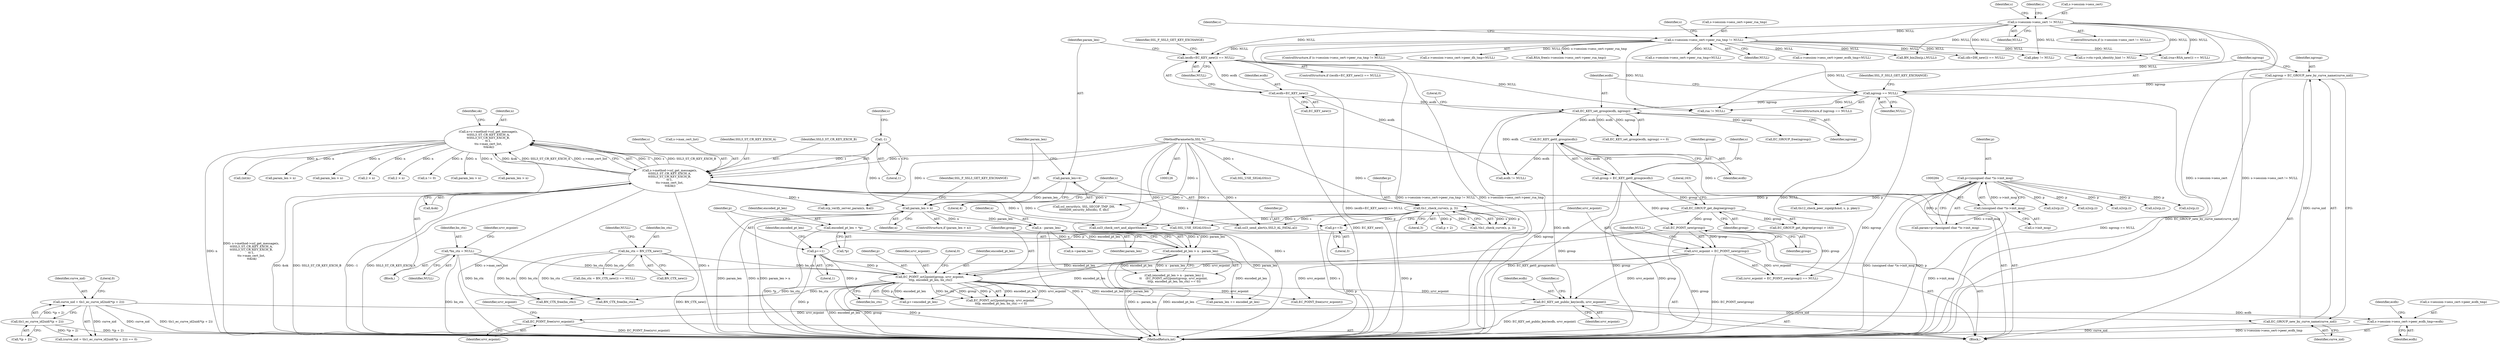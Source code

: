 digraph "0_openssl_b15f8769644b00ef7283521593360b7b2135cb63@pointer" {
"1001386" [label="(Call,EC_KEY_set_public_key(ecdh, srvr_ecpoint))"];
"1001265" [label="(Call,EC_KEY_get0_group(ecdh))"];
"1001252" [label="(Call,EC_KEY_set_group(ecdh, ngroup))"];
"1001187" [label="(Call,ecdh=EC_KEY_new())"];
"1001242" [label="(Call,ngroup == NULL)"];
"1001237" [label="(Call,ngroup = EC_GROUP_new_by_curve_name(curve_nid))"];
"1001239" [label="(Call,EC_GROUP_new_by_curve_name(curve_nid))"];
"1001221" [label="(Call,curve_nid = tls1_ec_curve_id2nid(*(p + 2)))"];
"1001223" [label="(Call,tls1_ec_curve_id2nid(*(p + 2)))"];
"1001186" [label="(Call,(ecdh=EC_KEY_new()) == NULL)"];
"1000298" [label="(Call,s->session->sess_cert->peer_rsa_tmp != NULL)"];
"1000289" [label="(Call,s->session->sess_cert != NULL)"];
"1001295" [label="(Call,srvr_ecpoint = EC_POINT_new(group))"];
"1001297" [label="(Call,EC_POINT_new(group))"];
"1001278" [label="(Call,EC_GROUP_get_degree(group))"];
"1001263" [label="(Call,group = EC_KEY_get0_group(ecdh))"];
"1001325" [label="(Call,EC_POINT_oct2point(group, srvr_ecpoint, \n\t\t\tp, encoded_pt_len, bn_ctx))"];
"1001314" [label="(Call,p+=1)"];
"1001289" [label="(Call,p+=3)"];
"1001210" [label="(Call,tls1_check_curve(s, p, 3))"];
"1000183" [label="(Call,s->method->ssl_get_message(s,\n\t\tSSL3_ST_CR_KEY_EXCH_A,\n\t\tSSL3_ST_CR_KEY_EXCH_B,\n\t\t-1,\n\t\ts->max_cert_list,\n \t\t&ok))"];
"1000127" [label="(MethodParameterIn,SSL *s)"];
"1000187" [label="(Call,-1)"];
"1000281" [label="(Call,p=(unsigned char *)s->init_msg)"];
"1000283" [label="(Call,(unsigned char *)s->init_msg)"];
"1001319" [label="(Call,encoded_pt_len > n - param_len)"];
"1001310" [label="(Call,encoded_pt_len = *p)"];
"1001321" [label="(Call,n - param_len)"];
"1001200" [label="(Call,param_len > n)"];
"1001196" [label="(Call,param_len=4)"];
"1000181" [label="(Call,n=s->method->ssl_get_message(s,\n\t\tSSL3_ST_CR_KEY_EXCH_A,\n\t\tSSL3_ST_CR_KEY_EXCH_B,\n\t\t-1,\n\t\ts->max_cert_list,\n \t\t&ok))"];
"1000163" [label="(Call,*bn_ctx = NULL)"];
"1001301" [label="(Call,bn_ctx = BN_CTX_new())"];
"1001389" [label="(Call,s->session->sess_cert->peer_ecdh_tmp=ecdh)"];
"1001406" [label="(Call,EC_POINT_free(srvr_ecpoint))"];
"1000465" [label="(Call,s->ctx->psk_identity_hint != NULL)"];
"1001223" [label="(Call,tls1_ec_curve_id2nid(*(p + 2)))"];
"1000281" [label="(Call,p=(unsigned char *)s->init_msg)"];
"1000282" [label="(Identifier,p)"];
"1001222" [label="(Identifier,curve_nid)"];
"1001187" [label="(Call,ecdh=EC_KEY_new())"];
"1001242" [label="(Call,ngroup == NULL)"];
"1001193" [label="(Identifier,SSL_F_SSL3_GET_KEY_EXCHANGE)"];
"1001298" [label="(Identifier,group)"];
"1001755" [label="(Call,BN_CTX_free(bn_ctx))"];
"1001295" [label="(Call,srvr_ecpoint = EC_POINT_new(group))"];
"1000192" [label="(Call,&ok)"];
"1001188" [label="(Identifier,ecdh)"];
"1001221" [label="(Call,curve_nid = tls1_ec_curve_id2nid(*(p + 2)))"];
"1000198" [label="(Call,(int)n)"];
"1001521" [label="(Call,SSL_USE_SIGALGS(s))"];
"1000297" [label="(ControlStructure,if (s->session->sess_cert->peer_rsa_tmp != NULL))"];
"1001736" [label="(Call,ssl3_send_alert(s,SSL3_AL_FATAL,al))"];
"1001318" [label="(Call,(encoded_pt_len > n - param_len) ||\n\t\t    (EC_POINT_oct2point(group, srvr_ecpoint, \n\t\t\tp, encoded_pt_len, bn_ctx) == 0))"];
"1000413" [label="(Call,param_len > n)"];
"1000342" [label="(Call,s->session->sess_cert->peer_dh_tmp=NULL)"];
"1001327" [label="(Identifier,srvr_ecpoint)"];
"1000189" [label="(Call,s->max_cert_list)"];
"1000794" [label="(Call,param_len > n)"];
"1001757" [label="(Call,EC_POINT_free(srvr_ecpoint))"];
"1001478" [label="(Call,2 > n)"];
"1001224" [label="(Call,*(p + 2))"];
"1001486" [label="(Call,n2s(p,i))"];
"1000551" [label="(Call,BN_bin2bn(p,i,NULL))"];
"1001337" [label="(Call,param_len += encoded_pt_len)"];
"1001771" [label="(MethodReturn,int)"];
"1001304" [label="(Identifier,NULL)"];
"1001200" [label="(Call,param_len > n)"];
"1000181" [label="(Call,n=s->method->ssl_get_message(s,\n\t\tSSL3_ST_CR_KEY_EXCH_A,\n\t\tSSL3_ST_CR_KEY_EXCH_B,\n\t\t-1,\n\t\ts->max_cert_list,\n \t\t&ok))"];
"1000302" [label="(Identifier,s)"];
"1001397" [label="(Identifier,ecdh)"];
"1000182" [label="(Identifier,n)"];
"1001324" [label="(Call,EC_POINT_oct2point(group, srvr_ecpoint, \n\t\t\tp, encoded_pt_len, bn_ctx) == 0)"];
"1001201" [label="(Identifier,param_len)"];
"1001253" [label="(Identifier,ecdh)"];
"1001189" [label="(Call,EC_KEY_new())"];
"1000183" [label="(Call,s->method->ssl_get_message(s,\n\t\tSSL3_ST_CR_KEY_EXCH_A,\n\t\tSSL3_ST_CR_KEY_EXCH_B,\n\t\t-1,\n\t\ts->max_cert_list,\n \t\t&ok))"];
"1001205" [label="(Identifier,SSL_F_SSL3_GET_KEY_EXCHANGE)"];
"1001389" [label="(Call,s->session->sess_cert->peer_ecdh_tmp=ecdh)"];
"1001296" [label="(Identifier,srvr_ecpoint)"];
"1000163" [label="(Call,*bn_ctx = NULL)"];
"1000312" [label="(Identifier,s)"];
"1001251" [label="(Call,EC_KEY_set_group(ecdh, ngroup) == 0)"];
"1001261" [label="(Call,EC_GROUP_free(ngroup))"];
"1001225" [label="(Call,p + 2)"];
"1001279" [label="(Identifier,group)"];
"1001315" [label="(Identifier,p)"];
"1001264" [label="(Identifier,group)"];
"1001190" [label="(Identifier,NULL)"];
"1000936" [label="(Call,(dh=DH_new()) == NULL)"];
"1000185" [label="(Identifier,SSL3_ST_CR_KEY_EXCH_A)"];
"1001433" [label="(Call,2 > n)"];
"1000298" [label="(Call,s->session->sess_cert->peer_rsa_tmp != NULL)"];
"1001210" [label="(Call,tls1_check_curve(s, p, 3))"];
"1000128" [label="(Block,)"];
"1001387" [label="(Identifier,ecdh)"];
"1001228" [label="(Literal,0)"];
"1001713" [label="(Call,ssl3_check_cert_and_algorithm(s))"];
"1001316" [label="(Literal,1)"];
"1000285" [label="(Call,s->init_msg)"];
"1000295" [label="(Identifier,NULL)"];
"1001320" [label="(Identifier,encoded_pt_len)"];
"1001407" [label="(Identifier,srvr_ecpoint)"];
"1001238" [label="(Identifier,ngroup)"];
"1000727" [label="(Call,srp_verify_server_param(s, &al))"];
"1000188" [label="(Literal,1)"];
"1000802" [label="(Call,n2s(p,i))"];
"1000279" [label="(Call,param=p=(unsigned char *)s->init_msg)"];
"1001244" [label="(Identifier,NULL)"];
"1001401" [label="(Call,BN_CTX_free(bn_ctx))"];
"1001319" [label="(Call,encoded_pt_len > n - param_len)"];
"1001399" [label="(Identifier,ecdh)"];
"1001310" [label="(Call,encoded_pt_len = *p)"];
"1001199" [label="(ControlStructure,if (param_len > n))"];
"1001266" [label="(Identifier,ecdh)"];
"1001278" [label="(Call,EC_GROUP_get_degree(group))"];
"1001299" [label="(Identifier,NULL)"];
"1001323" [label="(Identifier,param_len)"];
"1001428" [label="(Call,SSL_USE_SIGALGS(s))"];
"1001720" [label="(Call,n != 0)"];
"1001321" [label="(Call,n - param_len)"];
"1001325" [label="(Call,EC_POINT_oct2point(group, srvr_ecpoint, \n\t\t\tp, encoded_pt_len, bn_ctx))"];
"1000283" [label="(Call,(unsigned char *)s->init_msg)"];
"1001182" [label="(Block,)"];
"1001443" [label="(Call,tls12_check_peer_sigalg(&md, s, p, pkey))"];
"1001255" [label="(Literal,0)"];
"1000308" [label="(Call,RSA_free(s->session->sess_cert->peer_rsa_tmp))"];
"1001343" [label="(Call,p+=encoded_pt_len)"];
"1000421" [label="(Call,n2s(p,i))"];
"1001311" [label="(Identifier,encoded_pt_len)"];
"1000164" [label="(Identifier,bn_ctx)"];
"1001340" [label="(Call,n-=param_len)"];
"1001273" [label="(Identifier,s)"];
"1001291" [label="(Literal,3)"];
"1001237" [label="(Call,ngroup = EC_GROUP_new_by_curve_name(curve_nid))"];
"1000165" [label="(Identifier,NULL)"];
"1000382" [label="(Identifier,s)"];
"1001423" [label="(Call,pkey != NULL)"];
"1001211" [label="(Identifier,s)"];
"1001744" [label="(Call,rsa != NULL)"];
"1001209" [label="(Call,!tls1_check_curve(s, p, 3))"];
"1001186" [label="(Call,(ecdh=EC_KEY_new()) == NULL)"];
"1000187" [label="(Call,-1)"];
"1001240" [label="(Identifier,curve_nid)"];
"1001185" [label="(ControlStructure,if ((ecdh=EC_KEY_new()) == NULL))"];
"1001406" [label="(Call,EC_POINT_free(srvr_ecpoint))"];
"1000780" [label="(Call,(rsa=RSA_new()) == NULL)"];
"1001096" [label="(Call,ssl_security(s, SSL_SECOP_TMP_DH,\n\t\t\t\t\t\tDH_security_bits(dh), 0, dh))"];
"1001294" [label="(Call,(srvr_ecpoint = EC_POINT_new(group)) == NULL)"];
"1000196" [label="(Identifier,ok)"];
"1000329" [label="(Identifier,s)"];
"1000127" [label="(MethodParameterIn,SSL *s)"];
"1001390" [label="(Call,s->session->sess_cert->peer_ecdh_tmp)"];
"1001239" [label="(Call,EC_GROUP_new_by_curve_name(curve_nid))"];
"1001330" [label="(Identifier,bn_ctx)"];
"1001328" [label="(Identifier,p)"];
"1000289" [label="(Call,s->session->sess_cert != NULL)"];
"1001303" [label="(Call,BN_CTX_new())"];
"1001326" [label="(Identifier,group)"];
"1001760" [label="(Call,ecdh != NULL)"];
"1000299" [label="(Call,s->session->sess_cert->peer_rsa_tmp)"];
"1001331" [label="(Literal,0)"];
"1000950" [label="(Call,param_len > n)"];
"1001212" [label="(Identifier,p)"];
"1000190" [label="(Identifier,s)"];
"1001196" [label="(Call,param_len=4)"];
"1001314" [label="(Call,p+=1)"];
"1001254" [label="(Identifier,ngroup)"];
"1001241" [label="(ControlStructure,if (ngroup == NULL))"];
"1001329" [label="(Identifier,encoded_pt_len)"];
"1000526" [label="(Call,n2s(p,i))"];
"1001297" [label="(Call,EC_POINT_new(group))"];
"1001290" [label="(Identifier,p)"];
"1001198" [label="(Literal,4)"];
"1000168" [label="(Identifier,srvr_ecpoint)"];
"1000316" [label="(Call,s->session->sess_cert->peer_rsa_tmp=NULL)"];
"1001220" [label="(Call,(curve_nid = tls1_ec_curve_id2nid(*(p + 2))) == 0)"];
"1000186" [label="(Identifier,SSL3_ST_CR_KEY_EXCH_B)"];
"1001393" [label="(Identifier,s)"];
"1001289" [label="(Call,p+=3)"];
"1000518" [label="(Call,param_len > n)"];
"1001277" [label="(Call,EC_GROUP_get_degree(group) > 163)"];
"1000958" [label="(Call,n2s(p,i))"];
"1001312" [label="(Call,*p)"];
"1001280" [label="(Literal,163)"];
"1001388" [label="(Identifier,srvr_ecpoint)"];
"1000290" [label="(Call,s->session->sess_cert)"];
"1001301" [label="(Call,bn_ctx = BN_CTX_new())"];
"1000184" [label="(Identifier,s)"];
"1001265" [label="(Call,EC_KEY_get0_group(ecdh))"];
"1001322" [label="(Identifier,n)"];
"1001252" [label="(Call,EC_KEY_set_group(ecdh, ngroup))"];
"1001247" [label="(Identifier,SSL_F_SSL3_GET_KEY_EXCHANGE)"];
"1000306" [label="(Identifier,NULL)"];
"1001302" [label="(Identifier,bn_ctx)"];
"1001197" [label="(Identifier,param_len)"];
"1001213" [label="(Literal,3)"];
"1001300" [label="(Call,(bn_ctx = BN_CTX_new()) == NULL)"];
"1000288" [label="(ControlStructure,if (s->session->sess_cert != NULL))"];
"1001263" [label="(Call,group = EC_KEY_get0_group(ecdh))"];
"1001386" [label="(Call,EC_KEY_set_public_key(ecdh, srvr_ecpoint))"];
"1001202" [label="(Identifier,n)"];
"1000368" [label="(Call,s->session->sess_cert->peer_ecdh_tmp=NULL)"];
"1001243" [label="(Identifier,ngroup)"];
"1001409" [label="(Identifier,srvr_ecpoint)"];
"1001386" -> "1001182"  [label="AST: "];
"1001386" -> "1001388"  [label="CFG: "];
"1001387" -> "1001386"  [label="AST: "];
"1001388" -> "1001386"  [label="AST: "];
"1001393" -> "1001386"  [label="CFG: "];
"1001386" -> "1001771"  [label="DDG: EC_KEY_set_public_key(ecdh, srvr_ecpoint)"];
"1001265" -> "1001386"  [label="DDG: ecdh"];
"1001295" -> "1001386"  [label="DDG: srvr_ecpoint"];
"1001325" -> "1001386"  [label="DDG: srvr_ecpoint"];
"1001386" -> "1001389"  [label="DDG: ecdh"];
"1001386" -> "1001406"  [label="DDG: srvr_ecpoint"];
"1001265" -> "1001263"  [label="AST: "];
"1001265" -> "1001266"  [label="CFG: "];
"1001266" -> "1001265"  [label="AST: "];
"1001263" -> "1001265"  [label="CFG: "];
"1001265" -> "1001263"  [label="DDG: ecdh"];
"1001252" -> "1001265"  [label="DDG: ecdh"];
"1001265" -> "1001760"  [label="DDG: ecdh"];
"1001252" -> "1001251"  [label="AST: "];
"1001252" -> "1001254"  [label="CFG: "];
"1001253" -> "1001252"  [label="AST: "];
"1001254" -> "1001252"  [label="AST: "];
"1001255" -> "1001252"  [label="CFG: "];
"1001252" -> "1001771"  [label="DDG: ngroup"];
"1001252" -> "1001251"  [label="DDG: ecdh"];
"1001252" -> "1001251"  [label="DDG: ngroup"];
"1001187" -> "1001252"  [label="DDG: ecdh"];
"1001242" -> "1001252"  [label="DDG: ngroup"];
"1001252" -> "1001261"  [label="DDG: ngroup"];
"1001252" -> "1001760"  [label="DDG: ecdh"];
"1001187" -> "1001186"  [label="AST: "];
"1001187" -> "1001189"  [label="CFG: "];
"1001188" -> "1001187"  [label="AST: "];
"1001189" -> "1001187"  [label="AST: "];
"1001190" -> "1001187"  [label="CFG: "];
"1001187" -> "1001771"  [label="DDG: EC_KEY_new()"];
"1001187" -> "1001186"  [label="DDG: ecdh"];
"1001187" -> "1001760"  [label="DDG: ecdh"];
"1001242" -> "1001241"  [label="AST: "];
"1001242" -> "1001244"  [label="CFG: "];
"1001243" -> "1001242"  [label="AST: "];
"1001244" -> "1001242"  [label="AST: "];
"1001247" -> "1001242"  [label="CFG: "];
"1001253" -> "1001242"  [label="CFG: "];
"1001242" -> "1001771"  [label="DDG: ngroup"];
"1001242" -> "1001771"  [label="DDG: ngroup == NULL"];
"1001237" -> "1001242"  [label="DDG: ngroup"];
"1001186" -> "1001242"  [label="DDG: NULL"];
"1001242" -> "1001294"  [label="DDG: NULL"];
"1001242" -> "1001744"  [label="DDG: NULL"];
"1001237" -> "1001182"  [label="AST: "];
"1001237" -> "1001239"  [label="CFG: "];
"1001238" -> "1001237"  [label="AST: "];
"1001239" -> "1001237"  [label="AST: "];
"1001243" -> "1001237"  [label="CFG: "];
"1001237" -> "1001771"  [label="DDG: EC_GROUP_new_by_curve_name(curve_nid)"];
"1001239" -> "1001237"  [label="DDG: curve_nid"];
"1001239" -> "1001240"  [label="CFG: "];
"1001240" -> "1001239"  [label="AST: "];
"1001239" -> "1001771"  [label="DDG: curve_nid"];
"1001221" -> "1001239"  [label="DDG: curve_nid"];
"1001221" -> "1001220"  [label="AST: "];
"1001221" -> "1001223"  [label="CFG: "];
"1001222" -> "1001221"  [label="AST: "];
"1001223" -> "1001221"  [label="AST: "];
"1001228" -> "1001221"  [label="CFG: "];
"1001221" -> "1001771"  [label="DDG: tls1_ec_curve_id2nid(*(p + 2))"];
"1001221" -> "1001771"  [label="DDG: curve_nid"];
"1001221" -> "1001220"  [label="DDG: curve_nid"];
"1001223" -> "1001221"  [label="DDG: *(p + 2)"];
"1001223" -> "1001224"  [label="CFG: "];
"1001224" -> "1001223"  [label="AST: "];
"1001223" -> "1001771"  [label="DDG: *(p + 2)"];
"1001223" -> "1001220"  [label="DDG: *(p + 2)"];
"1001186" -> "1001185"  [label="AST: "];
"1001186" -> "1001190"  [label="CFG: "];
"1001190" -> "1001186"  [label="AST: "];
"1001193" -> "1001186"  [label="CFG: "];
"1001197" -> "1001186"  [label="CFG: "];
"1001186" -> "1001771"  [label="DDG: (ecdh=EC_KEY_new()) == NULL"];
"1000298" -> "1001186"  [label="DDG: NULL"];
"1000289" -> "1001186"  [label="DDG: NULL"];
"1001186" -> "1001744"  [label="DDG: NULL"];
"1000298" -> "1000297"  [label="AST: "];
"1000298" -> "1000306"  [label="CFG: "];
"1000299" -> "1000298"  [label="AST: "];
"1000306" -> "1000298"  [label="AST: "];
"1000312" -> "1000298"  [label="CFG: "];
"1000329" -> "1000298"  [label="CFG: "];
"1000298" -> "1001771"  [label="DDG: s->session->sess_cert->peer_rsa_tmp != NULL"];
"1000298" -> "1001771"  [label="DDG: s->session->sess_cert->peer_rsa_tmp"];
"1000289" -> "1000298"  [label="DDG: NULL"];
"1000298" -> "1000308"  [label="DDG: s->session->sess_cert->peer_rsa_tmp"];
"1000298" -> "1000316"  [label="DDG: NULL"];
"1000298" -> "1000342"  [label="DDG: NULL"];
"1000298" -> "1000368"  [label="DDG: NULL"];
"1000298" -> "1000465"  [label="DDG: NULL"];
"1000298" -> "1000551"  [label="DDG: NULL"];
"1000298" -> "1000780"  [label="DDG: NULL"];
"1000298" -> "1000936"  [label="DDG: NULL"];
"1000298" -> "1001423"  [label="DDG: NULL"];
"1000298" -> "1001744"  [label="DDG: NULL"];
"1000289" -> "1000288"  [label="AST: "];
"1000289" -> "1000295"  [label="CFG: "];
"1000290" -> "1000289"  [label="AST: "];
"1000295" -> "1000289"  [label="AST: "];
"1000302" -> "1000289"  [label="CFG: "];
"1000382" -> "1000289"  [label="CFG: "];
"1000289" -> "1001771"  [label="DDG: s->session->sess_cert"];
"1000289" -> "1001771"  [label="DDG: s->session->sess_cert != NULL"];
"1000289" -> "1000465"  [label="DDG: NULL"];
"1000289" -> "1000551"  [label="DDG: NULL"];
"1000289" -> "1000780"  [label="DDG: NULL"];
"1000289" -> "1000936"  [label="DDG: NULL"];
"1000289" -> "1001423"  [label="DDG: NULL"];
"1000289" -> "1001744"  [label="DDG: NULL"];
"1001295" -> "1001294"  [label="AST: "];
"1001295" -> "1001297"  [label="CFG: "];
"1001296" -> "1001295"  [label="AST: "];
"1001297" -> "1001295"  [label="AST: "];
"1001299" -> "1001295"  [label="CFG: "];
"1001295" -> "1001771"  [label="DDG: EC_POINT_new(group)"];
"1001295" -> "1001294"  [label="DDG: srvr_ecpoint"];
"1001297" -> "1001295"  [label="DDG: group"];
"1001295" -> "1001325"  [label="DDG: srvr_ecpoint"];
"1001295" -> "1001757"  [label="DDG: srvr_ecpoint"];
"1001297" -> "1001298"  [label="CFG: "];
"1001298" -> "1001297"  [label="AST: "];
"1001297" -> "1001771"  [label="DDG: group"];
"1001297" -> "1001294"  [label="DDG: group"];
"1001278" -> "1001297"  [label="DDG: group"];
"1001263" -> "1001297"  [label="DDG: group"];
"1001297" -> "1001325"  [label="DDG: group"];
"1001278" -> "1001277"  [label="AST: "];
"1001278" -> "1001279"  [label="CFG: "];
"1001279" -> "1001278"  [label="AST: "];
"1001280" -> "1001278"  [label="CFG: "];
"1001278" -> "1001771"  [label="DDG: group"];
"1001278" -> "1001277"  [label="DDG: group"];
"1001263" -> "1001278"  [label="DDG: group"];
"1001263" -> "1001182"  [label="AST: "];
"1001264" -> "1001263"  [label="AST: "];
"1001273" -> "1001263"  [label="CFG: "];
"1001263" -> "1001771"  [label="DDG: EC_KEY_get0_group(ecdh)"];
"1001263" -> "1001771"  [label="DDG: group"];
"1001325" -> "1001324"  [label="AST: "];
"1001325" -> "1001330"  [label="CFG: "];
"1001326" -> "1001325"  [label="AST: "];
"1001327" -> "1001325"  [label="AST: "];
"1001328" -> "1001325"  [label="AST: "];
"1001329" -> "1001325"  [label="AST: "];
"1001330" -> "1001325"  [label="AST: "];
"1001331" -> "1001325"  [label="CFG: "];
"1001325" -> "1001771"  [label="DDG: encoded_pt_len"];
"1001325" -> "1001771"  [label="DDG: group"];
"1001325" -> "1001771"  [label="DDG: p"];
"1001325" -> "1001324"  [label="DDG: encoded_pt_len"];
"1001325" -> "1001324"  [label="DDG: srvr_ecpoint"];
"1001325" -> "1001324"  [label="DDG: bn_ctx"];
"1001325" -> "1001324"  [label="DDG: group"];
"1001325" -> "1001324"  [label="DDG: p"];
"1001314" -> "1001325"  [label="DDG: p"];
"1001319" -> "1001325"  [label="DDG: encoded_pt_len"];
"1000163" -> "1001325"  [label="DDG: bn_ctx"];
"1001301" -> "1001325"  [label="DDG: bn_ctx"];
"1001325" -> "1001337"  [label="DDG: encoded_pt_len"];
"1001325" -> "1001343"  [label="DDG: encoded_pt_len"];
"1001325" -> "1001343"  [label="DDG: p"];
"1001325" -> "1001401"  [label="DDG: bn_ctx"];
"1001325" -> "1001755"  [label="DDG: bn_ctx"];
"1001325" -> "1001757"  [label="DDG: srvr_ecpoint"];
"1001314" -> "1001182"  [label="AST: "];
"1001314" -> "1001316"  [label="CFG: "];
"1001315" -> "1001314"  [label="AST: "];
"1001316" -> "1001314"  [label="AST: "];
"1001320" -> "1001314"  [label="CFG: "];
"1001314" -> "1001771"  [label="DDG: p"];
"1001289" -> "1001314"  [label="DDG: p"];
"1001314" -> "1001343"  [label="DDG: p"];
"1001289" -> "1001182"  [label="AST: "];
"1001289" -> "1001291"  [label="CFG: "];
"1001290" -> "1001289"  [label="AST: "];
"1001291" -> "1001289"  [label="AST: "];
"1001296" -> "1001289"  [label="CFG: "];
"1001289" -> "1001771"  [label="DDG: p"];
"1001210" -> "1001289"  [label="DDG: p"];
"1001210" -> "1001209"  [label="AST: "];
"1001210" -> "1001213"  [label="CFG: "];
"1001211" -> "1001210"  [label="AST: "];
"1001212" -> "1001210"  [label="AST: "];
"1001213" -> "1001210"  [label="AST: "];
"1001209" -> "1001210"  [label="CFG: "];
"1001210" -> "1001771"  [label="DDG: s"];
"1001210" -> "1001771"  [label="DDG: p"];
"1001210" -> "1001209"  [label="DDG: s"];
"1001210" -> "1001209"  [label="DDG: p"];
"1001210" -> "1001209"  [label="DDG: 3"];
"1000183" -> "1001210"  [label="DDG: s"];
"1000127" -> "1001210"  [label="DDG: s"];
"1000281" -> "1001210"  [label="DDG: p"];
"1001210" -> "1001225"  [label="DDG: p"];
"1001210" -> "1001428"  [label="DDG: s"];
"1001210" -> "1001713"  [label="DDG: s"];
"1001210" -> "1001736"  [label="DDG: s"];
"1000183" -> "1000181"  [label="AST: "];
"1000183" -> "1000192"  [label="CFG: "];
"1000184" -> "1000183"  [label="AST: "];
"1000185" -> "1000183"  [label="AST: "];
"1000186" -> "1000183"  [label="AST: "];
"1000187" -> "1000183"  [label="AST: "];
"1000189" -> "1000183"  [label="AST: "];
"1000192" -> "1000183"  [label="AST: "];
"1000181" -> "1000183"  [label="CFG: "];
"1000183" -> "1001771"  [label="DDG: SSL3_ST_CR_KEY_EXCH_B"];
"1000183" -> "1001771"  [label="DDG: -1"];
"1000183" -> "1001771"  [label="DDG: SSL3_ST_CR_KEY_EXCH_A"];
"1000183" -> "1001771"  [label="DDG: s->max_cert_list"];
"1000183" -> "1001771"  [label="DDG: s"];
"1000183" -> "1001771"  [label="DDG: &ok"];
"1000183" -> "1000181"  [label="DDG: -1"];
"1000183" -> "1000181"  [label="DDG: s"];
"1000183" -> "1000181"  [label="DDG: SSL3_ST_CR_KEY_EXCH_B"];
"1000183" -> "1000181"  [label="DDG: &ok"];
"1000183" -> "1000181"  [label="DDG: SSL3_ST_CR_KEY_EXCH_A"];
"1000183" -> "1000181"  [label="DDG: s->max_cert_list"];
"1000127" -> "1000183"  [label="DDG: s"];
"1000187" -> "1000183"  [label="DDG: 1"];
"1000183" -> "1000727"  [label="DDG: s"];
"1000183" -> "1001096"  [label="DDG: s"];
"1000183" -> "1001428"  [label="DDG: s"];
"1000183" -> "1001713"  [label="DDG: s"];
"1000183" -> "1001736"  [label="DDG: s"];
"1000127" -> "1000126"  [label="AST: "];
"1000127" -> "1001771"  [label="DDG: s"];
"1000127" -> "1000727"  [label="DDG: s"];
"1000127" -> "1001096"  [label="DDG: s"];
"1000127" -> "1001428"  [label="DDG: s"];
"1000127" -> "1001443"  [label="DDG: s"];
"1000127" -> "1001521"  [label="DDG: s"];
"1000127" -> "1001713"  [label="DDG: s"];
"1000127" -> "1001736"  [label="DDG: s"];
"1000187" -> "1000188"  [label="CFG: "];
"1000188" -> "1000187"  [label="AST: "];
"1000190" -> "1000187"  [label="CFG: "];
"1000281" -> "1000279"  [label="AST: "];
"1000281" -> "1000283"  [label="CFG: "];
"1000282" -> "1000281"  [label="AST: "];
"1000283" -> "1000281"  [label="AST: "];
"1000279" -> "1000281"  [label="CFG: "];
"1000281" -> "1001771"  [label="DDG: p"];
"1000281" -> "1001771"  [label="DDG: (unsigned char *)s->init_msg"];
"1000281" -> "1000279"  [label="DDG: p"];
"1000283" -> "1000281"  [label="DDG: s->init_msg"];
"1000281" -> "1000421"  [label="DDG: p"];
"1000281" -> "1000526"  [label="DDG: p"];
"1000281" -> "1000802"  [label="DDG: p"];
"1000281" -> "1000958"  [label="DDG: p"];
"1000281" -> "1001443"  [label="DDG: p"];
"1000281" -> "1001486"  [label="DDG: p"];
"1000283" -> "1000285"  [label="CFG: "];
"1000284" -> "1000283"  [label="AST: "];
"1000285" -> "1000283"  [label="AST: "];
"1000283" -> "1001771"  [label="DDG: s->init_msg"];
"1000283" -> "1000279"  [label="DDG: s->init_msg"];
"1001319" -> "1001318"  [label="AST: "];
"1001319" -> "1001321"  [label="CFG: "];
"1001320" -> "1001319"  [label="AST: "];
"1001321" -> "1001319"  [label="AST: "];
"1001326" -> "1001319"  [label="CFG: "];
"1001318" -> "1001319"  [label="CFG: "];
"1001319" -> "1001771"  [label="DDG: n - param_len"];
"1001319" -> "1001771"  [label="DDG: encoded_pt_len"];
"1001319" -> "1001318"  [label="DDG: encoded_pt_len"];
"1001319" -> "1001318"  [label="DDG: n - param_len"];
"1001310" -> "1001319"  [label="DDG: encoded_pt_len"];
"1001321" -> "1001319"  [label="DDG: n"];
"1001321" -> "1001319"  [label="DDG: param_len"];
"1001319" -> "1001337"  [label="DDG: encoded_pt_len"];
"1001319" -> "1001343"  [label="DDG: encoded_pt_len"];
"1001310" -> "1001182"  [label="AST: "];
"1001310" -> "1001312"  [label="CFG: "];
"1001311" -> "1001310"  [label="AST: "];
"1001312" -> "1001310"  [label="AST: "];
"1001315" -> "1001310"  [label="CFG: "];
"1001310" -> "1001771"  [label="DDG: *p"];
"1001321" -> "1001323"  [label="CFG: "];
"1001322" -> "1001321"  [label="AST: "];
"1001323" -> "1001321"  [label="AST: "];
"1001321" -> "1001771"  [label="DDG: n"];
"1001321" -> "1001771"  [label="DDG: param_len"];
"1001200" -> "1001321"  [label="DDG: n"];
"1001200" -> "1001321"  [label="DDG: param_len"];
"1001321" -> "1001337"  [label="DDG: param_len"];
"1001321" -> "1001340"  [label="DDG: n"];
"1001200" -> "1001199"  [label="AST: "];
"1001200" -> "1001202"  [label="CFG: "];
"1001201" -> "1001200"  [label="AST: "];
"1001202" -> "1001200"  [label="AST: "];
"1001205" -> "1001200"  [label="CFG: "];
"1001211" -> "1001200"  [label="CFG: "];
"1001200" -> "1001771"  [label="DDG: n"];
"1001200" -> "1001771"  [label="DDG: param_len > n"];
"1001200" -> "1001771"  [label="DDG: param_len"];
"1001196" -> "1001200"  [label="DDG: param_len"];
"1000181" -> "1001200"  [label="DDG: n"];
"1001196" -> "1001182"  [label="AST: "];
"1001196" -> "1001198"  [label="CFG: "];
"1001197" -> "1001196"  [label="AST: "];
"1001198" -> "1001196"  [label="AST: "];
"1001201" -> "1001196"  [label="CFG: "];
"1000181" -> "1000128"  [label="AST: "];
"1000182" -> "1000181"  [label="AST: "];
"1000196" -> "1000181"  [label="CFG: "];
"1000181" -> "1001771"  [label="DDG: n"];
"1000181" -> "1001771"  [label="DDG: s->method->ssl_get_message(s,\n\t\tSSL3_ST_CR_KEY_EXCH_A,\n\t\tSSL3_ST_CR_KEY_EXCH_B,\n\t\t-1,\n\t\ts->max_cert_list,\n \t\t&ok)"];
"1000181" -> "1000198"  [label="DDG: n"];
"1000181" -> "1000413"  [label="DDG: n"];
"1000181" -> "1000518"  [label="DDG: n"];
"1000181" -> "1000794"  [label="DDG: n"];
"1000181" -> "1000950"  [label="DDG: n"];
"1000181" -> "1001433"  [label="DDG: n"];
"1000181" -> "1001478"  [label="DDG: n"];
"1000181" -> "1001720"  [label="DDG: n"];
"1000163" -> "1000128"  [label="AST: "];
"1000163" -> "1000165"  [label="CFG: "];
"1000164" -> "1000163"  [label="AST: "];
"1000165" -> "1000163"  [label="AST: "];
"1000168" -> "1000163"  [label="CFG: "];
"1000163" -> "1001771"  [label="DDG: bn_ctx"];
"1000163" -> "1001401"  [label="DDG: bn_ctx"];
"1000163" -> "1001755"  [label="DDG: bn_ctx"];
"1001301" -> "1001300"  [label="AST: "];
"1001301" -> "1001303"  [label="CFG: "];
"1001302" -> "1001301"  [label="AST: "];
"1001303" -> "1001301"  [label="AST: "];
"1001304" -> "1001301"  [label="CFG: "];
"1001301" -> "1001771"  [label="DDG: BN_CTX_new()"];
"1001301" -> "1001300"  [label="DDG: bn_ctx"];
"1001301" -> "1001401"  [label="DDG: bn_ctx"];
"1001301" -> "1001755"  [label="DDG: bn_ctx"];
"1001389" -> "1001182"  [label="AST: "];
"1001389" -> "1001397"  [label="CFG: "];
"1001390" -> "1001389"  [label="AST: "];
"1001397" -> "1001389"  [label="AST: "];
"1001399" -> "1001389"  [label="CFG: "];
"1001389" -> "1001771"  [label="DDG: s->session->sess_cert->peer_ecdh_tmp"];
"1001406" -> "1001182"  [label="AST: "];
"1001406" -> "1001407"  [label="CFG: "];
"1001407" -> "1001406"  [label="AST: "];
"1001409" -> "1001406"  [label="CFG: "];
"1001406" -> "1001771"  [label="DDG: EC_POINT_free(srvr_ecpoint)"];
}
